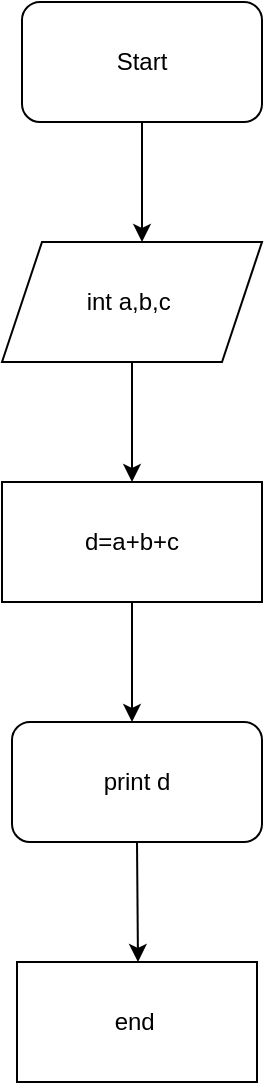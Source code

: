 <mxfile>
    <diagram id="8DaOCS23GXklE2ipJ1pG" name="Page-1">
        <mxGraphModel dx="576" dy="419" grid="1" gridSize="10" guides="1" tooltips="1" connect="1" arrows="1" fold="1" page="1" pageScale="1" pageWidth="850" pageHeight="1100" math="0" shadow="0">
            <root>
                <mxCell id="0"/>
                <mxCell id="1" parent="0"/>
                <mxCell id="7" value="Start" style="rounded=1;whiteSpace=wrap;html=1;" vertex="1" parent="1">
                    <mxGeometry x="200" y="40" width="120" height="60" as="geometry"/>
                </mxCell>
                <mxCell id="8" value="" style="endArrow=classic;html=1;exitX=0.5;exitY=1;exitDx=0;exitDy=0;" edge="1" parent="1" source="7">
                    <mxGeometry width="50" height="50" relative="1" as="geometry">
                        <mxPoint x="270" y="240" as="sourcePoint"/>
                        <mxPoint x="260" y="160" as="targetPoint"/>
                    </mxGeometry>
                </mxCell>
                <mxCell id="9" value="int a,b,c&amp;nbsp;" style="shape=parallelogram;perimeter=parallelogramPerimeter;whiteSpace=wrap;html=1;fixedSize=1;" vertex="1" parent="1">
                    <mxGeometry x="190" y="160" width="130" height="60" as="geometry"/>
                </mxCell>
                <mxCell id="10" value="" style="endArrow=classic;html=1;exitX=0.5;exitY=1;exitDx=0;exitDy=0;" edge="1" parent="1" source="9">
                    <mxGeometry width="50" height="50" relative="1" as="geometry">
                        <mxPoint x="270" y="240" as="sourcePoint"/>
                        <mxPoint x="255" y="280" as="targetPoint"/>
                    </mxGeometry>
                </mxCell>
                <mxCell id="11" value="d=a+b+c" style="rounded=0;whiteSpace=wrap;html=1;" vertex="1" parent="1">
                    <mxGeometry x="190" y="280" width="130" height="60" as="geometry"/>
                </mxCell>
                <mxCell id="12" value="" style="endArrow=classic;html=1;exitX=0.5;exitY=1;exitDx=0;exitDy=0;" edge="1" parent="1" source="11">
                    <mxGeometry width="50" height="50" relative="1" as="geometry">
                        <mxPoint x="270" y="340" as="sourcePoint"/>
                        <mxPoint x="255" y="400" as="targetPoint"/>
                    </mxGeometry>
                </mxCell>
                <mxCell id="13" value="print d" style="rounded=1;whiteSpace=wrap;html=1;" vertex="1" parent="1">
                    <mxGeometry x="195" y="400" width="125" height="60" as="geometry"/>
                </mxCell>
                <mxCell id="14" value="" style="endArrow=classic;html=1;exitX=0.5;exitY=1;exitDx=0;exitDy=0;" edge="1" parent="1" source="13">
                    <mxGeometry width="50" height="50" relative="1" as="geometry">
                        <mxPoint x="270" y="530" as="sourcePoint"/>
                        <mxPoint x="258" y="520" as="targetPoint"/>
                    </mxGeometry>
                </mxCell>
                <mxCell id="15" value="end&amp;nbsp;&lt;br&gt;" style="rounded=0;whiteSpace=wrap;html=1;" vertex="1" parent="1">
                    <mxGeometry x="197.5" y="520" width="120" height="60" as="geometry"/>
                </mxCell>
            </root>
        </mxGraphModel>
    </diagram>
</mxfile>